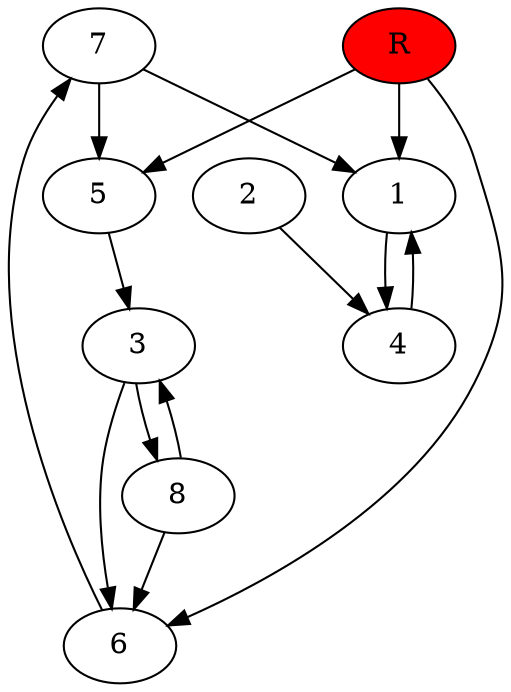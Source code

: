 digraph prb39841 {
	1
	2
	3
	4
	5
	6
	7
	8
	R [fillcolor="#ff0000" style=filled]
	1 -> 4
	2 -> 4
	3 -> 6
	3 -> 8
	4 -> 1
	5 -> 3
	6 -> 7
	7 -> 1
	7 -> 5
	8 -> 3
	8 -> 6
	R -> 1
	R -> 5
	R -> 6
}

